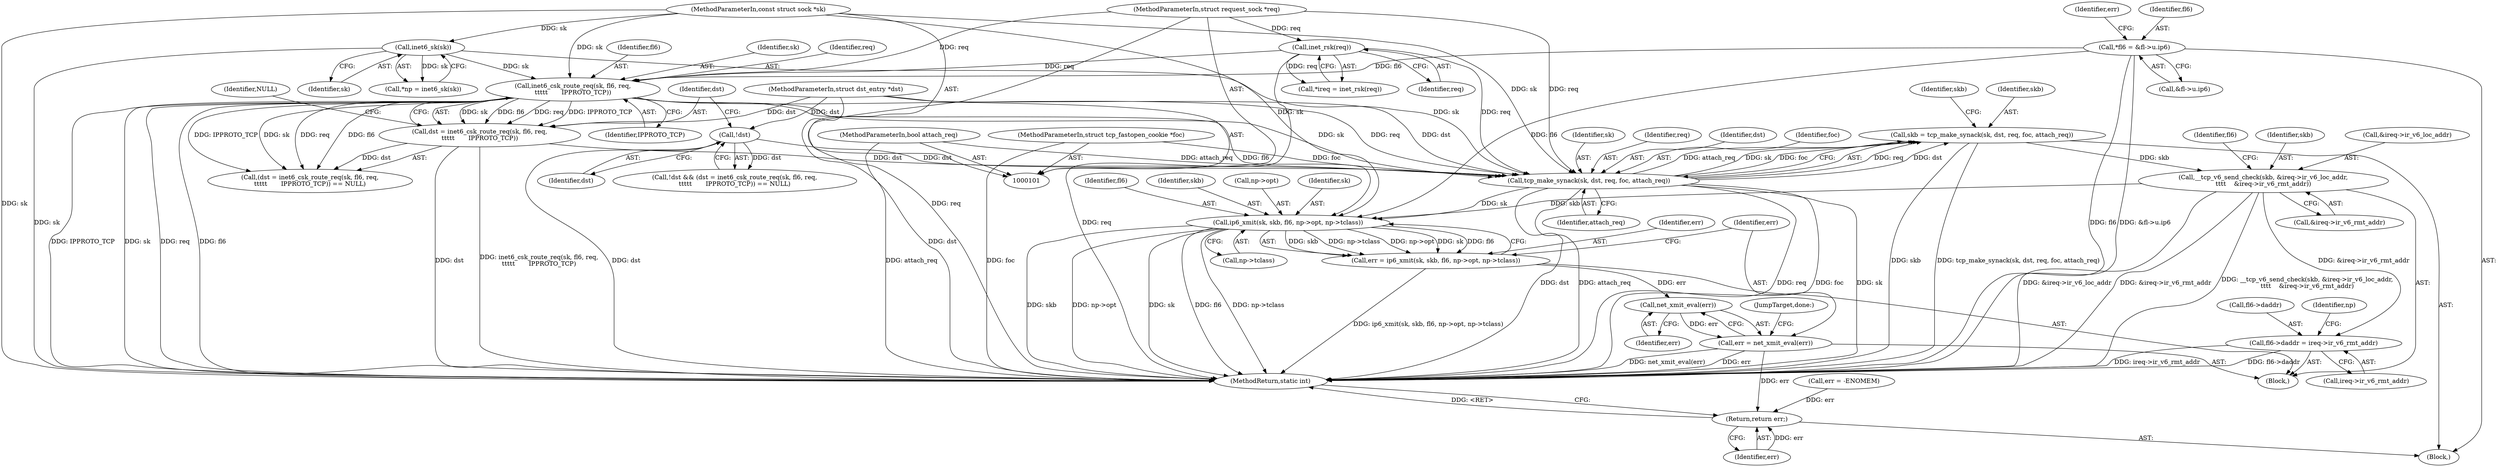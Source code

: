 digraph "1_linux_45f6fad84cc305103b28d73482b344d7f5b76f39_16@API" {
"1000159" [label="(Call,__tcp_v6_send_check(skb, &ireq->ir_v6_loc_addr,\n\t\t\t\t    &ireq->ir_v6_rmt_addr))"];
"1000148" [label="(Call,skb = tcp_make_synack(sk, dst, req, foc, attach_req))"];
"1000150" [label="(Call,tcp_make_synack(sk, dst, req, foc, attach_req))"];
"1000141" [label="(Call,inet6_csk_route_req(sk, fl6, req,\n\t\t\t\t\t       IPPROTO_TCP))"];
"1000117" [label="(Call,inet6_sk(sk))"];
"1000102" [label="(MethodParameterIn,const struct sock *sk)"];
"1000120" [label="(Call,*fl6 = &fl->u.ip6)"];
"1000112" [label="(Call,inet_rsk(req))"];
"1000105" [label="(MethodParameterIn,struct request_sock *req)"];
"1000139" [label="(Call,dst = inet6_csk_route_req(sk, fl6, req,\n\t\t\t\t\t       IPPROTO_TCP))"];
"1000103" [label="(MethodParameterIn,struct dst_entry *dst)"];
"1000136" [label="(Call,!dst)"];
"1000106" [label="(MethodParameterIn,struct tcp_fastopen_cookie *foc)"];
"1000107" [label="(MethodParameterIn,bool attach_req)"];
"1000169" [label="(Call,fl6->daddr = ireq->ir_v6_rmt_addr)"];
"1000195" [label="(Call,ip6_xmit(sk, skb, fl6, np->opt, np->tclass))"];
"1000193" [label="(Call,err = ip6_xmit(sk, skb, fl6, np->opt, np->tclass))"];
"1000207" [label="(Call,net_xmit_eval(err))"];
"1000205" [label="(Call,err = net_xmit_eval(err))"];
"1000210" [label="(Return,return err;)"];
"1000150" [label="(Call,tcp_make_synack(sk, dst, req, foc, attach_req))"];
"1000120" [label="(Call,*fl6 = &fl->u.ip6)"];
"1000137" [label="(Identifier,dst)"];
"1000171" [label="(Identifier,fl6)"];
"1000149" [label="(Identifier,skb)"];
"1000141" [label="(Call,inet6_csk_route_req(sk, fl6, req,\n\t\t\t\t\t       IPPROTO_TCP))"];
"1000102" [label="(MethodParameterIn,const struct sock *sk)"];
"1000151" [label="(Identifier,sk)"];
"1000121" [label="(Identifier,fl6)"];
"1000160" [label="(Identifier,skb)"];
"1000153" [label="(Identifier,req)"];
"1000146" [label="(Identifier,NULL)"];
"1000193" [label="(Call,err = ip6_xmit(sk, skb, fl6, np->opt, np->tclass))"];
"1000202" [label="(Call,np->tclass)"];
"1000211" [label="(Identifier,err)"];
"1000198" [label="(Identifier,fl6)"];
"1000208" [label="(Identifier,err)"];
"1000165" [label="(Call,&ireq->ir_v6_rmt_addr)"];
"1000122" [label="(Call,&fl->u.ip6)"];
"1000197" [label="(Identifier,skb)"];
"1000152" [label="(Identifier,dst)"];
"1000118" [label="(Identifier,sk)"];
"1000195" [label="(Call,ip6_xmit(sk, skb, fl6, np->opt, np->tclass))"];
"1000212" [label="(MethodReturn,static int)"];
"1000157" [label="(Identifier,skb)"];
"1000112" [label="(Call,inet_rsk(req))"];
"1000194" [label="(Identifier,err)"];
"1000210" [label="(Return,return err;)"];
"1000139" [label="(Call,dst = inet6_csk_route_req(sk, fl6, req,\n\t\t\t\t\t       IPPROTO_TCP))"];
"1000105" [label="(MethodParameterIn,struct request_sock *req)"];
"1000159" [label="(Call,__tcp_v6_send_check(skb, &ireq->ir_v6_loc_addr,\n\t\t\t\t    &ireq->ir_v6_rmt_addr))"];
"1000107" [label="(MethodParameterIn,bool attach_req)"];
"1000161" [label="(Call,&ireq->ir_v6_loc_addr)"];
"1000170" [label="(Call,fl6->daddr)"];
"1000143" [label="(Identifier,fl6)"];
"1000115" [label="(Call,*np = inet6_sk(sk))"];
"1000136" [label="(Call,!dst)"];
"1000131" [label="(Identifier,err)"];
"1000148" [label="(Call,skb = tcp_make_synack(sk, dst, req, foc, attach_req))"];
"1000106" [label="(MethodParameterIn,struct tcp_fastopen_cookie *foc)"];
"1000155" [label="(Identifier,attach_req)"];
"1000173" [label="(Call,ireq->ir_v6_rmt_addr)"];
"1000158" [label="(Block,)"];
"1000138" [label="(Call,(dst = inet6_csk_route_req(sk, fl6, req,\n\t\t\t\t\t       IPPROTO_TCP)) == NULL)"];
"1000179" [label="(Identifier,np)"];
"1000199" [label="(Call,np->opt)"];
"1000113" [label="(Identifier,req)"];
"1000209" [label="(JumpTarget,done:)"];
"1000169" [label="(Call,fl6->daddr = ireq->ir_v6_rmt_addr)"];
"1000154" [label="(Identifier,foc)"];
"1000108" [label="(Block,)"];
"1000145" [label="(Identifier,IPPROTO_TCP)"];
"1000140" [label="(Identifier,dst)"];
"1000103" [label="(MethodParameterIn,struct dst_entry *dst)"];
"1000142" [label="(Identifier,sk)"];
"1000206" [label="(Identifier,err)"];
"1000135" [label="(Call,!dst && (dst = inet6_csk_route_req(sk, fl6, req,\n\t\t\t\t\t       IPPROTO_TCP)) == NULL)"];
"1000205" [label="(Call,err = net_xmit_eval(err))"];
"1000117" [label="(Call,inet6_sk(sk))"];
"1000196" [label="(Identifier,sk)"];
"1000130" [label="(Call,err = -ENOMEM)"];
"1000207" [label="(Call,net_xmit_eval(err))"];
"1000144" [label="(Identifier,req)"];
"1000110" [label="(Call,*ireq = inet_rsk(req))"];
"1000159" -> "1000158"  [label="AST: "];
"1000159" -> "1000165"  [label="CFG: "];
"1000160" -> "1000159"  [label="AST: "];
"1000161" -> "1000159"  [label="AST: "];
"1000165" -> "1000159"  [label="AST: "];
"1000171" -> "1000159"  [label="CFG: "];
"1000159" -> "1000212"  [label="DDG: __tcp_v6_send_check(skb, &ireq->ir_v6_loc_addr,\n\t\t\t\t    &ireq->ir_v6_rmt_addr)"];
"1000159" -> "1000212"  [label="DDG: &ireq->ir_v6_loc_addr"];
"1000159" -> "1000212"  [label="DDG: &ireq->ir_v6_rmt_addr"];
"1000148" -> "1000159"  [label="DDG: skb"];
"1000159" -> "1000169"  [label="DDG: &ireq->ir_v6_rmt_addr"];
"1000159" -> "1000195"  [label="DDG: skb"];
"1000148" -> "1000108"  [label="AST: "];
"1000148" -> "1000150"  [label="CFG: "];
"1000149" -> "1000148"  [label="AST: "];
"1000150" -> "1000148"  [label="AST: "];
"1000157" -> "1000148"  [label="CFG: "];
"1000148" -> "1000212"  [label="DDG: skb"];
"1000148" -> "1000212"  [label="DDG: tcp_make_synack(sk, dst, req, foc, attach_req)"];
"1000150" -> "1000148"  [label="DDG: req"];
"1000150" -> "1000148"  [label="DDG: dst"];
"1000150" -> "1000148"  [label="DDG: attach_req"];
"1000150" -> "1000148"  [label="DDG: sk"];
"1000150" -> "1000148"  [label="DDG: foc"];
"1000150" -> "1000155"  [label="CFG: "];
"1000151" -> "1000150"  [label="AST: "];
"1000152" -> "1000150"  [label="AST: "];
"1000153" -> "1000150"  [label="AST: "];
"1000154" -> "1000150"  [label="AST: "];
"1000155" -> "1000150"  [label="AST: "];
"1000150" -> "1000212"  [label="DDG: foc"];
"1000150" -> "1000212"  [label="DDG: sk"];
"1000150" -> "1000212"  [label="DDG: dst"];
"1000150" -> "1000212"  [label="DDG: attach_req"];
"1000150" -> "1000212"  [label="DDG: req"];
"1000141" -> "1000150"  [label="DDG: sk"];
"1000141" -> "1000150"  [label="DDG: req"];
"1000117" -> "1000150"  [label="DDG: sk"];
"1000102" -> "1000150"  [label="DDG: sk"];
"1000139" -> "1000150"  [label="DDG: dst"];
"1000136" -> "1000150"  [label="DDG: dst"];
"1000103" -> "1000150"  [label="DDG: dst"];
"1000112" -> "1000150"  [label="DDG: req"];
"1000105" -> "1000150"  [label="DDG: req"];
"1000106" -> "1000150"  [label="DDG: foc"];
"1000107" -> "1000150"  [label="DDG: attach_req"];
"1000150" -> "1000195"  [label="DDG: sk"];
"1000141" -> "1000139"  [label="AST: "];
"1000141" -> "1000145"  [label="CFG: "];
"1000142" -> "1000141"  [label="AST: "];
"1000143" -> "1000141"  [label="AST: "];
"1000144" -> "1000141"  [label="AST: "];
"1000145" -> "1000141"  [label="AST: "];
"1000139" -> "1000141"  [label="CFG: "];
"1000141" -> "1000212"  [label="DDG: sk"];
"1000141" -> "1000212"  [label="DDG: req"];
"1000141" -> "1000212"  [label="DDG: fl6"];
"1000141" -> "1000212"  [label="DDG: IPPROTO_TCP"];
"1000141" -> "1000138"  [label="DDG: sk"];
"1000141" -> "1000138"  [label="DDG: fl6"];
"1000141" -> "1000138"  [label="DDG: req"];
"1000141" -> "1000138"  [label="DDG: IPPROTO_TCP"];
"1000141" -> "1000139"  [label="DDG: sk"];
"1000141" -> "1000139"  [label="DDG: fl6"];
"1000141" -> "1000139"  [label="DDG: req"];
"1000141" -> "1000139"  [label="DDG: IPPROTO_TCP"];
"1000117" -> "1000141"  [label="DDG: sk"];
"1000102" -> "1000141"  [label="DDG: sk"];
"1000120" -> "1000141"  [label="DDG: fl6"];
"1000112" -> "1000141"  [label="DDG: req"];
"1000105" -> "1000141"  [label="DDG: req"];
"1000141" -> "1000195"  [label="DDG: fl6"];
"1000117" -> "1000115"  [label="AST: "];
"1000117" -> "1000118"  [label="CFG: "];
"1000118" -> "1000117"  [label="AST: "];
"1000115" -> "1000117"  [label="CFG: "];
"1000117" -> "1000212"  [label="DDG: sk"];
"1000117" -> "1000115"  [label="DDG: sk"];
"1000102" -> "1000117"  [label="DDG: sk"];
"1000102" -> "1000101"  [label="AST: "];
"1000102" -> "1000212"  [label="DDG: sk"];
"1000102" -> "1000195"  [label="DDG: sk"];
"1000120" -> "1000108"  [label="AST: "];
"1000120" -> "1000122"  [label="CFG: "];
"1000121" -> "1000120"  [label="AST: "];
"1000122" -> "1000120"  [label="AST: "];
"1000131" -> "1000120"  [label="CFG: "];
"1000120" -> "1000212"  [label="DDG: fl6"];
"1000120" -> "1000212"  [label="DDG: &fl->u.ip6"];
"1000120" -> "1000195"  [label="DDG: fl6"];
"1000112" -> "1000110"  [label="AST: "];
"1000112" -> "1000113"  [label="CFG: "];
"1000113" -> "1000112"  [label="AST: "];
"1000110" -> "1000112"  [label="CFG: "];
"1000112" -> "1000212"  [label="DDG: req"];
"1000112" -> "1000110"  [label="DDG: req"];
"1000105" -> "1000112"  [label="DDG: req"];
"1000105" -> "1000101"  [label="AST: "];
"1000105" -> "1000212"  [label="DDG: req"];
"1000139" -> "1000138"  [label="AST: "];
"1000140" -> "1000139"  [label="AST: "];
"1000146" -> "1000139"  [label="CFG: "];
"1000139" -> "1000212"  [label="DDG: inet6_csk_route_req(sk, fl6, req,\n\t\t\t\t\t       IPPROTO_TCP)"];
"1000139" -> "1000212"  [label="DDG: dst"];
"1000139" -> "1000138"  [label="DDG: dst"];
"1000103" -> "1000139"  [label="DDG: dst"];
"1000103" -> "1000101"  [label="AST: "];
"1000103" -> "1000212"  [label="DDG: dst"];
"1000103" -> "1000136"  [label="DDG: dst"];
"1000136" -> "1000135"  [label="AST: "];
"1000136" -> "1000137"  [label="CFG: "];
"1000137" -> "1000136"  [label="AST: "];
"1000140" -> "1000136"  [label="CFG: "];
"1000135" -> "1000136"  [label="CFG: "];
"1000136" -> "1000212"  [label="DDG: dst"];
"1000136" -> "1000135"  [label="DDG: dst"];
"1000106" -> "1000101"  [label="AST: "];
"1000106" -> "1000212"  [label="DDG: foc"];
"1000107" -> "1000101"  [label="AST: "];
"1000107" -> "1000212"  [label="DDG: attach_req"];
"1000169" -> "1000158"  [label="AST: "];
"1000169" -> "1000173"  [label="CFG: "];
"1000170" -> "1000169"  [label="AST: "];
"1000173" -> "1000169"  [label="AST: "];
"1000179" -> "1000169"  [label="CFG: "];
"1000169" -> "1000212"  [label="DDG: ireq->ir_v6_rmt_addr"];
"1000169" -> "1000212"  [label="DDG: fl6->daddr"];
"1000195" -> "1000193"  [label="AST: "];
"1000195" -> "1000202"  [label="CFG: "];
"1000196" -> "1000195"  [label="AST: "];
"1000197" -> "1000195"  [label="AST: "];
"1000198" -> "1000195"  [label="AST: "];
"1000199" -> "1000195"  [label="AST: "];
"1000202" -> "1000195"  [label="AST: "];
"1000193" -> "1000195"  [label="CFG: "];
"1000195" -> "1000212"  [label="DDG: skb"];
"1000195" -> "1000212"  [label="DDG: np->opt"];
"1000195" -> "1000212"  [label="DDG: sk"];
"1000195" -> "1000212"  [label="DDG: fl6"];
"1000195" -> "1000212"  [label="DDG: np->tclass"];
"1000195" -> "1000193"  [label="DDG: skb"];
"1000195" -> "1000193"  [label="DDG: np->tclass"];
"1000195" -> "1000193"  [label="DDG: np->opt"];
"1000195" -> "1000193"  [label="DDG: sk"];
"1000195" -> "1000193"  [label="DDG: fl6"];
"1000193" -> "1000158"  [label="AST: "];
"1000194" -> "1000193"  [label="AST: "];
"1000206" -> "1000193"  [label="CFG: "];
"1000193" -> "1000212"  [label="DDG: ip6_xmit(sk, skb, fl6, np->opt, np->tclass)"];
"1000193" -> "1000207"  [label="DDG: err"];
"1000207" -> "1000205"  [label="AST: "];
"1000207" -> "1000208"  [label="CFG: "];
"1000208" -> "1000207"  [label="AST: "];
"1000205" -> "1000207"  [label="CFG: "];
"1000207" -> "1000205"  [label="DDG: err"];
"1000205" -> "1000158"  [label="AST: "];
"1000206" -> "1000205"  [label="AST: "];
"1000209" -> "1000205"  [label="CFG: "];
"1000205" -> "1000212"  [label="DDG: err"];
"1000205" -> "1000212"  [label="DDG: net_xmit_eval(err)"];
"1000205" -> "1000210"  [label="DDG: err"];
"1000210" -> "1000108"  [label="AST: "];
"1000210" -> "1000211"  [label="CFG: "];
"1000211" -> "1000210"  [label="AST: "];
"1000212" -> "1000210"  [label="CFG: "];
"1000210" -> "1000212"  [label="DDG: <RET>"];
"1000211" -> "1000210"  [label="DDG: err"];
"1000130" -> "1000210"  [label="DDG: err"];
}
